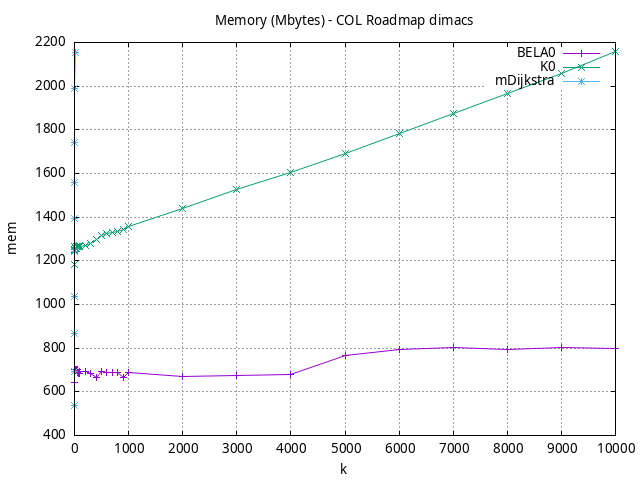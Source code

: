 #!/usr/bin/gnuplot
# -*- coding: utf-8 -*-
#
# results/roadmap/dimacs/COL/USA-road-d.COL.brute-force.mem.gnuplot
#
# Started on 01/09/2024 14:31:09
# Author: Carlos Linares López
set grid
set xlabel "k"
set ylabel "mem"

set title "Memory (Mbytes) - COL Roadmap dimacs"

set terminal png enhanced font "Ariel,10"
set output 'USA-road-d.COL.brute-force.mem.png'

plot "-" title "BELA0"      with linesp, "-" title "K0"      with linesp, "-" title "mDijkstra"      with linesp

	1 643.56
	2 701.0
	3 701.0
	4 701.0
	5 701.0
	6 701.0
	7 701.0
	8 701.0
	9 701.0
	10 701.0
	20 701.0
	30 701.0
	40 701.0
	50 701.0
	60 688.82
	70 683.52
	80 683.52
	90 683.52
	100 693.9
	200 693.9
	300 683.52
	400 665.92
	500 693.5
	600 690.82
	700 686.62
	800 688.1
	900 666.6
	1000 687.04
	2000 671.07
	3000 675.39
	4000 679.18
	5000 767.3
	6000 794.06
	7000 801.43
	8000 795.43
	9000 803.16
	10000 797.57
end
	1 1183.86
	2 1248.13
	3 1250.14
	4 1264.09
	5 1265.26
	6 1266.92
	7 1266.92
	8 1266.92
	9 1266.92
	10 1254.47
	20 1258.4
	30 1255.04
	40 1264.09
	50 1264.92
	60 1264.92
	70 1265.06
	80 1265.94
	90 1270.92
	100 1265.6
	200 1271.33
	300 1280.36
	400 1296.58
	500 1317.71
	600 1326.84
	700 1330.56
	800 1333.8
	900 1344.84
	1000 1359.37
	2000 1441.28
	3000 1526.36
	4000 1603.65
	5000 1691.1
	6000 1782.57
	7000 1873.73
	8000 1966.54
	9000 2059.24
	10000 2159.85
end
	1 535.39
	2 693.39
	3 868.47
	4 1037.1
	5 1244.35
	6 1393.43
	7 1561.01
	8 1740.19
	9 1990.54
	10 2155.66
end

